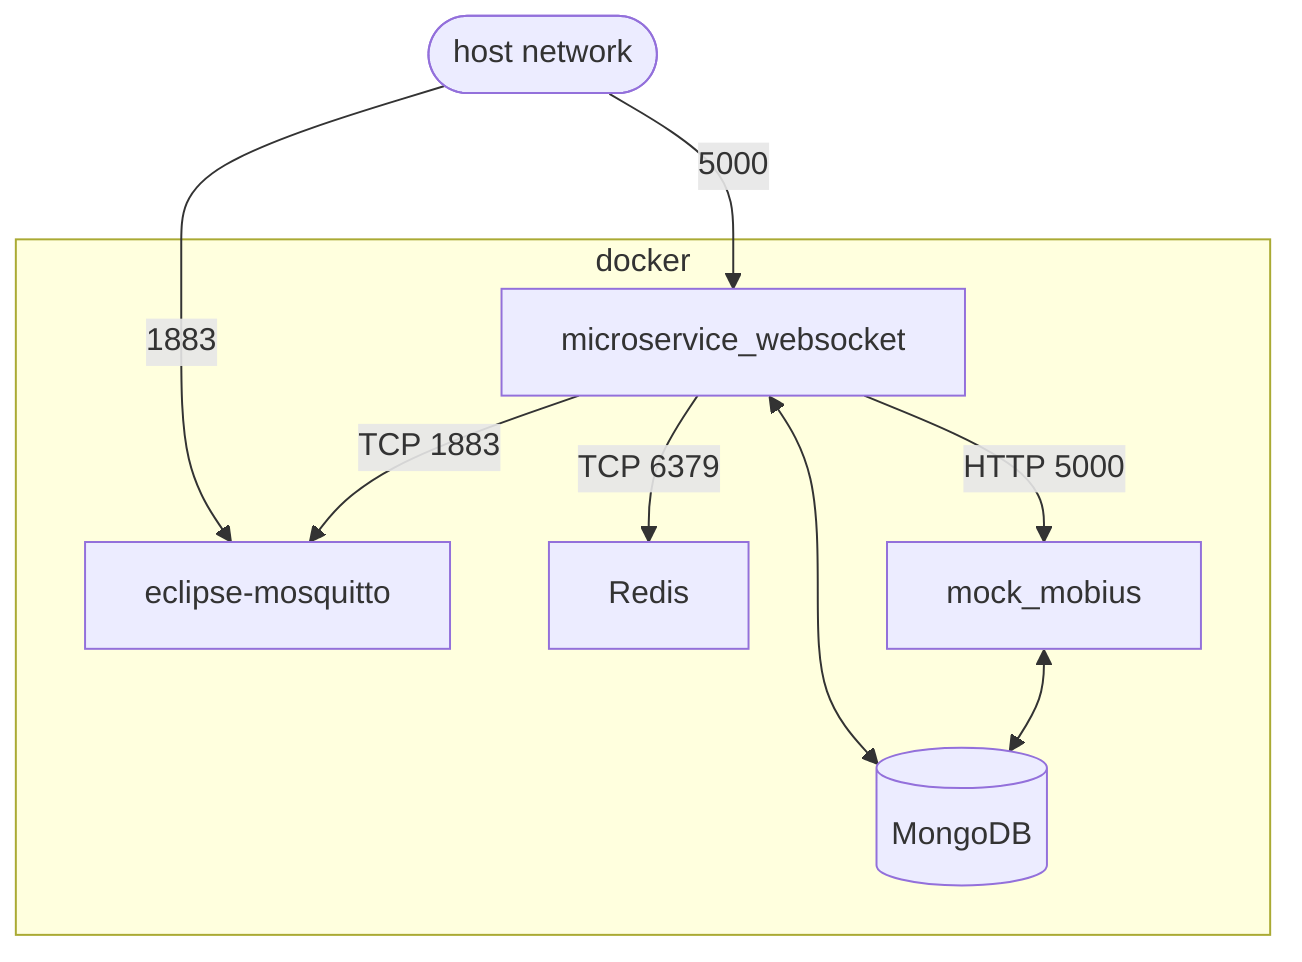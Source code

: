 flowchart TD;

subgraph docker
    mqtt[eclipse-mosquitto]
    mobius[mock_mobius]
    mongo[(MongoDB)]
    msw[microservice_websocket]
    redis[Redis]

    msw -- TCP 1883 --> mqtt
    msw -- TCP 6379 --> redis
    mobius <--> mongo
    msw <--> mongo
    msw -- HTTP 5000 --> mobius
end
out([host network])
out -- 1883 --> mqtt
out -- 5000 --> msw